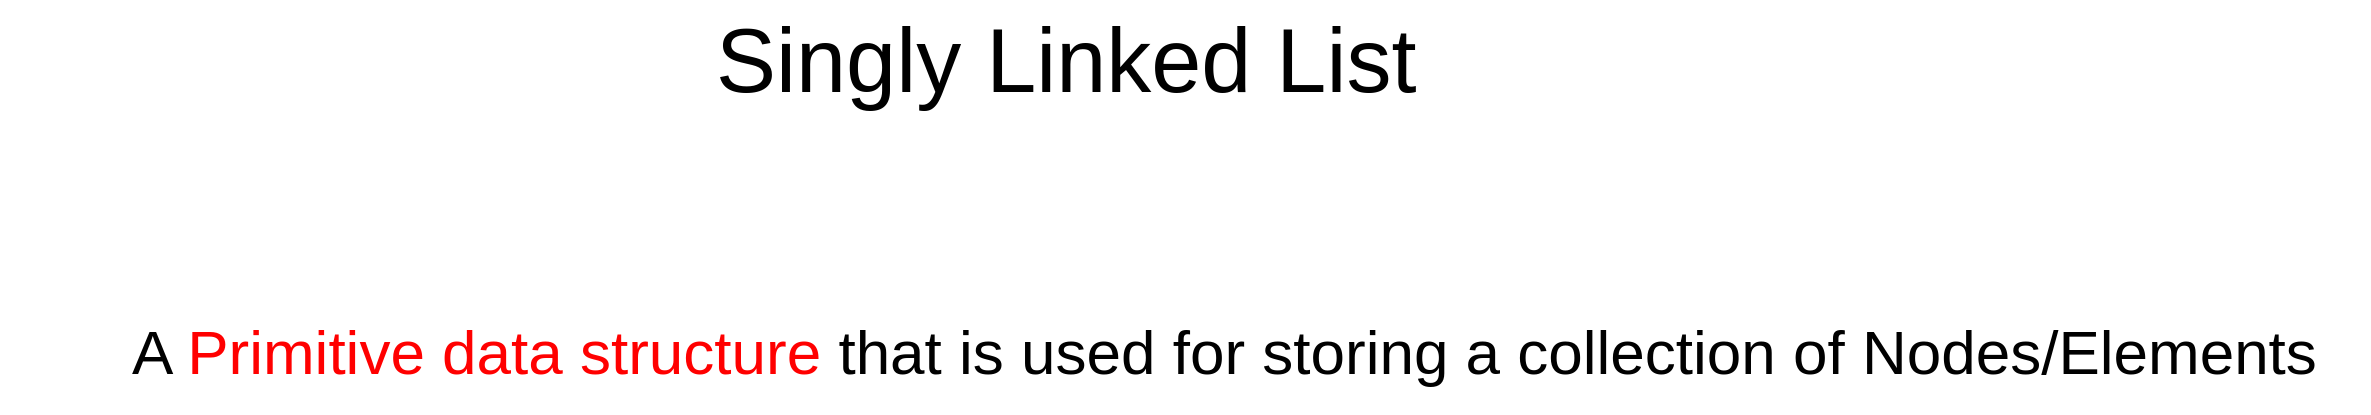 <mxfile version="10.7.1" type="github"><diagram id="GyILsK7hejW0-_syVSvN" name="Page-1"><mxGraphModel dx="1991" dy="1080" grid="0" gridSize="10" guides="1" tooltips="1" connect="1" arrows="1" fold="1" page="1" pageScale="1" pageWidth="1300" pageHeight="1100" background="none" math="0" shadow="0"><root><mxCell id="0"/><mxCell id="1" parent="0"/><mxCell id="nTw6h77bfVjVEaLKqDQp-1" value="&lt;font style=&quot;font-size: 45px&quot;&gt;Singly Linked List&lt;/font&gt;" style="text;html=1;resizable=0;points=[];autosize=1;align=left;verticalAlign=top;spacingTop=-4;" vertex="1" parent="1"><mxGeometry x="369" y="43.5" width="360" height="25" as="geometry"/></mxCell><mxCell id="nTw6h77bfVjVEaLKqDQp-2" value="" style="shape=image;html=1;verticalAlign=top;verticalLabelPosition=bottom;labelBackgroundColor=#ffffff;imageAspect=0;aspect=fixed;image=https://cdn3.iconfinder.com/data/icons/social-7/500/Help_mark_query_question_support_talk-128.png" vertex="1" parent="1"><mxGeometry x="13.5" y="186.5" width="63" height="63" as="geometry"/></mxCell><mxCell id="nTw6h77bfVjVEaLKqDQp-4" value="&lt;font style=&quot;font-size: 31px&quot;&gt;A &lt;font color=&quot;#ff0000&quot;&gt;Primitive data structure&lt;/font&gt; that is used for storing a collection of Nodes/Elements&amp;nbsp;&amp;nbsp;&lt;/font&gt;" style="text;html=1;resizable=0;points=[];autosize=1;align=left;verticalAlign=top;spacingTop=-4;" vertex="1" parent="1"><mxGeometry x="76.5" y="198" width="1121" height="20" as="geometry"/></mxCell></root></mxGraphModel></diagram></mxfile>